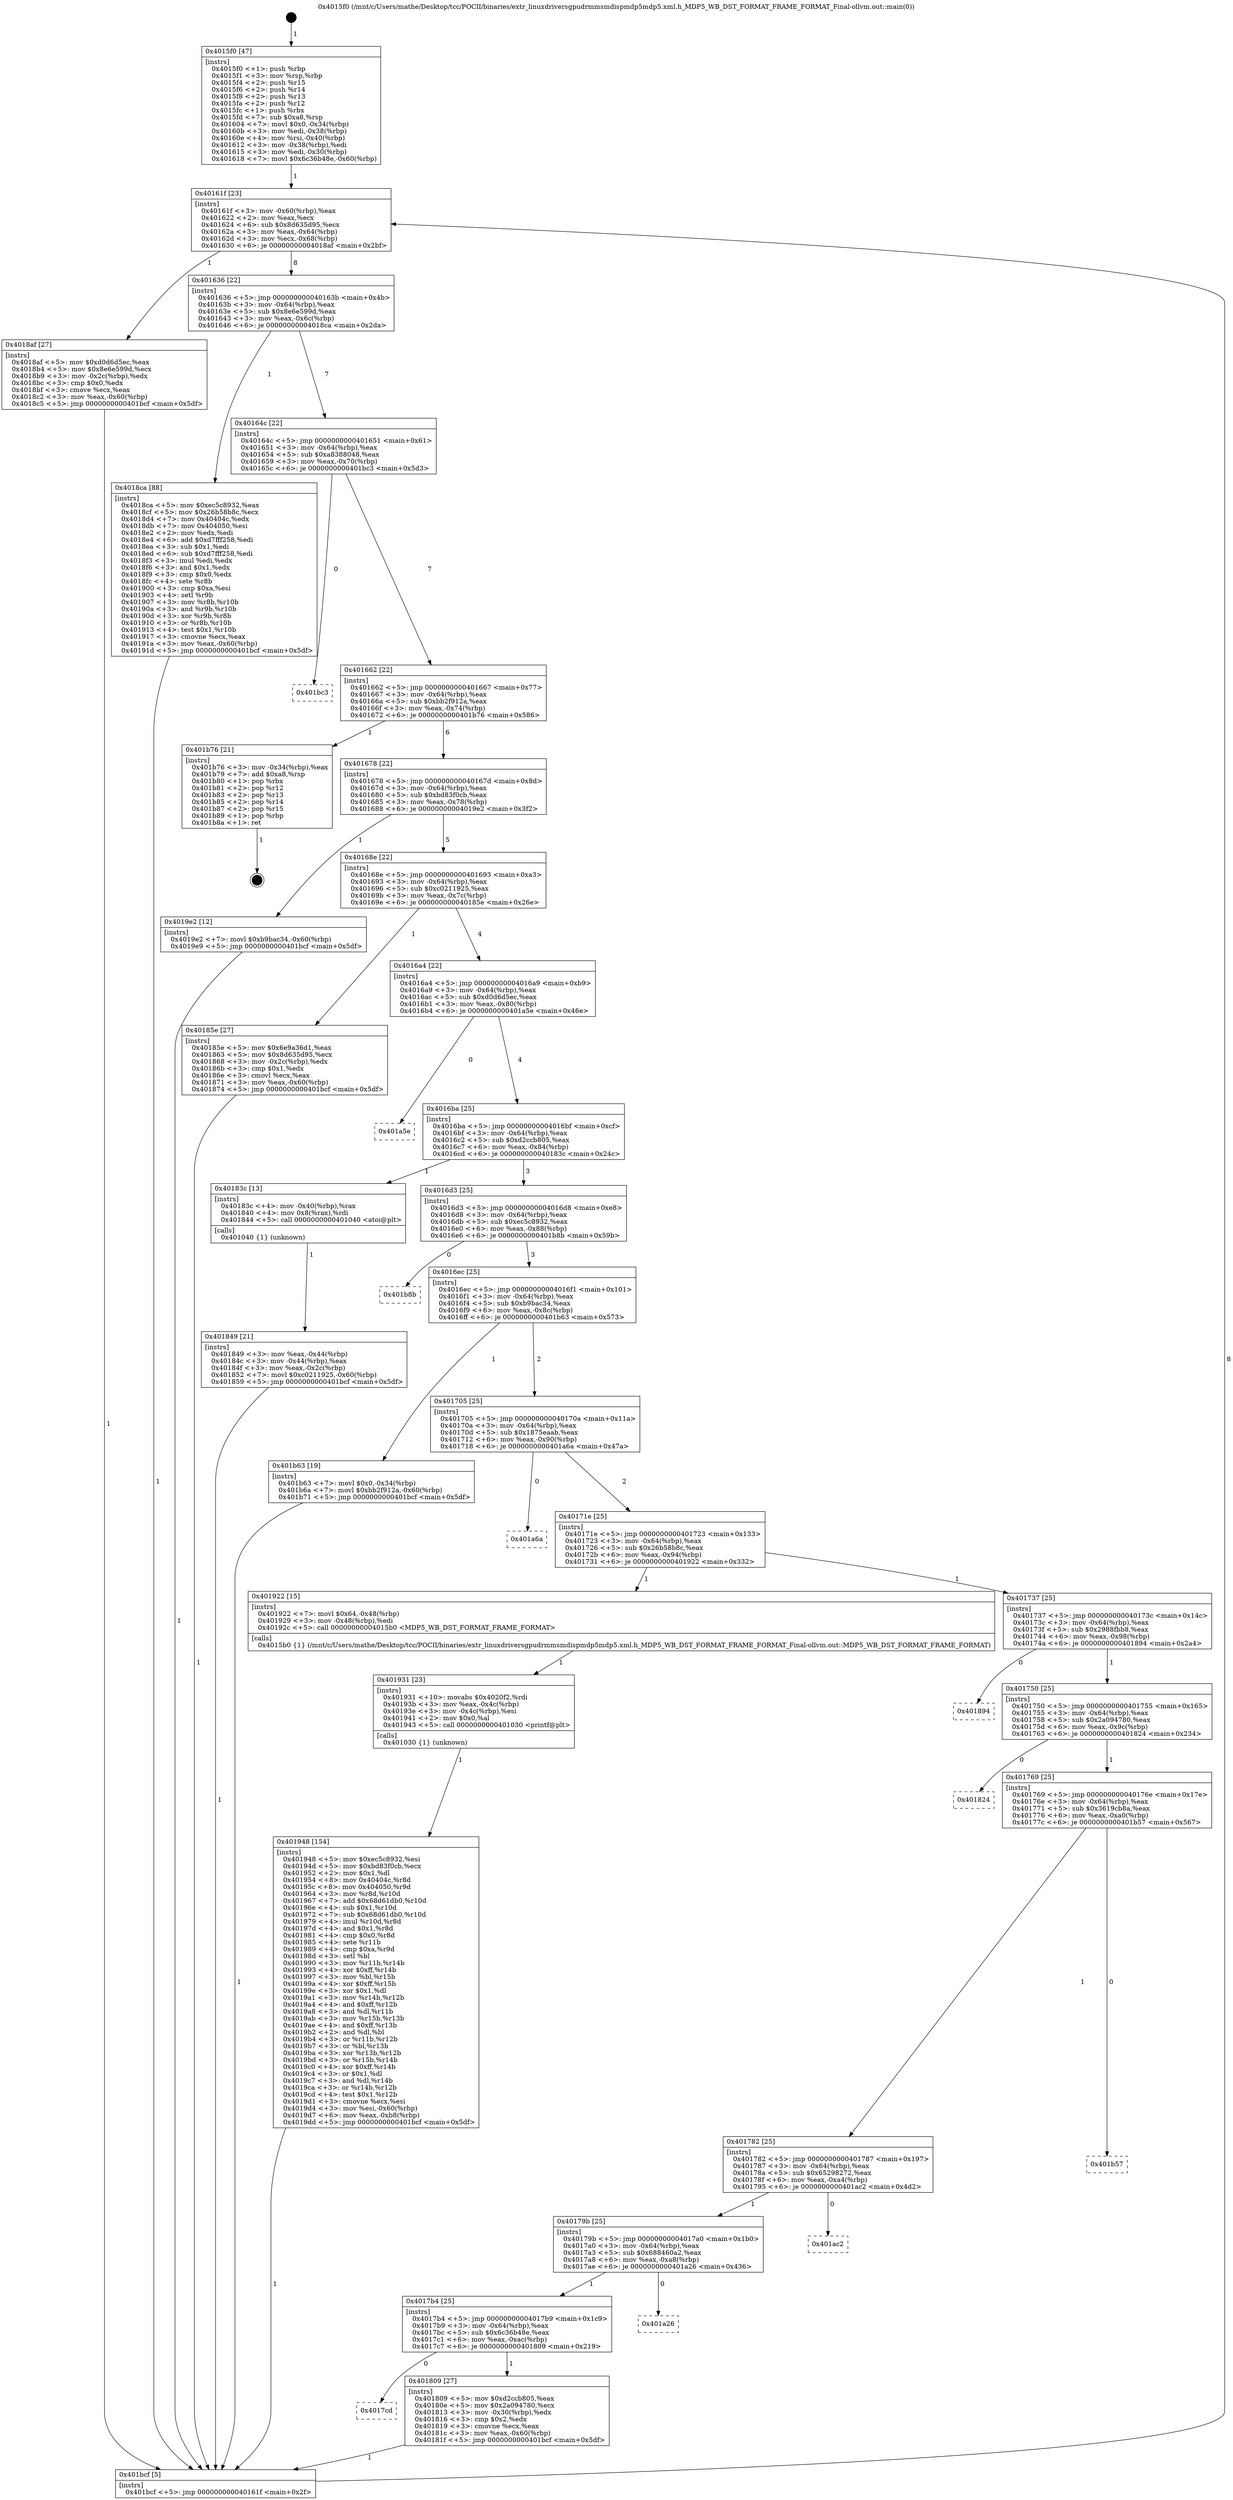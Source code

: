 digraph "0x4015f0" {
  label = "0x4015f0 (/mnt/c/Users/mathe/Desktop/tcc/POCII/binaries/extr_linuxdriversgpudrmmsmdispmdp5mdp5.xml.h_MDP5_WB_DST_FORMAT_FRAME_FORMAT_Final-ollvm.out::main(0))"
  labelloc = "t"
  node[shape=record]

  Entry [label="",width=0.3,height=0.3,shape=circle,fillcolor=black,style=filled]
  "0x40161f" [label="{
     0x40161f [23]\l
     | [instrs]\l
     &nbsp;&nbsp;0x40161f \<+3\>: mov -0x60(%rbp),%eax\l
     &nbsp;&nbsp;0x401622 \<+2\>: mov %eax,%ecx\l
     &nbsp;&nbsp;0x401624 \<+6\>: sub $0x8d635d95,%ecx\l
     &nbsp;&nbsp;0x40162a \<+3\>: mov %eax,-0x64(%rbp)\l
     &nbsp;&nbsp;0x40162d \<+3\>: mov %ecx,-0x68(%rbp)\l
     &nbsp;&nbsp;0x401630 \<+6\>: je 00000000004018af \<main+0x2bf\>\l
  }"]
  "0x4018af" [label="{
     0x4018af [27]\l
     | [instrs]\l
     &nbsp;&nbsp;0x4018af \<+5\>: mov $0xd0d6d5ec,%eax\l
     &nbsp;&nbsp;0x4018b4 \<+5\>: mov $0x8e6e599d,%ecx\l
     &nbsp;&nbsp;0x4018b9 \<+3\>: mov -0x2c(%rbp),%edx\l
     &nbsp;&nbsp;0x4018bc \<+3\>: cmp $0x0,%edx\l
     &nbsp;&nbsp;0x4018bf \<+3\>: cmove %ecx,%eax\l
     &nbsp;&nbsp;0x4018c2 \<+3\>: mov %eax,-0x60(%rbp)\l
     &nbsp;&nbsp;0x4018c5 \<+5\>: jmp 0000000000401bcf \<main+0x5df\>\l
  }"]
  "0x401636" [label="{
     0x401636 [22]\l
     | [instrs]\l
     &nbsp;&nbsp;0x401636 \<+5\>: jmp 000000000040163b \<main+0x4b\>\l
     &nbsp;&nbsp;0x40163b \<+3\>: mov -0x64(%rbp),%eax\l
     &nbsp;&nbsp;0x40163e \<+5\>: sub $0x8e6e599d,%eax\l
     &nbsp;&nbsp;0x401643 \<+3\>: mov %eax,-0x6c(%rbp)\l
     &nbsp;&nbsp;0x401646 \<+6\>: je 00000000004018ca \<main+0x2da\>\l
  }"]
  Exit [label="",width=0.3,height=0.3,shape=circle,fillcolor=black,style=filled,peripheries=2]
  "0x4018ca" [label="{
     0x4018ca [88]\l
     | [instrs]\l
     &nbsp;&nbsp;0x4018ca \<+5\>: mov $0xec5c8932,%eax\l
     &nbsp;&nbsp;0x4018cf \<+5\>: mov $0x26b58b8c,%ecx\l
     &nbsp;&nbsp;0x4018d4 \<+7\>: mov 0x40404c,%edx\l
     &nbsp;&nbsp;0x4018db \<+7\>: mov 0x404050,%esi\l
     &nbsp;&nbsp;0x4018e2 \<+2\>: mov %edx,%edi\l
     &nbsp;&nbsp;0x4018e4 \<+6\>: add $0xd7fff258,%edi\l
     &nbsp;&nbsp;0x4018ea \<+3\>: sub $0x1,%edi\l
     &nbsp;&nbsp;0x4018ed \<+6\>: sub $0xd7fff258,%edi\l
     &nbsp;&nbsp;0x4018f3 \<+3\>: imul %edi,%edx\l
     &nbsp;&nbsp;0x4018f6 \<+3\>: and $0x1,%edx\l
     &nbsp;&nbsp;0x4018f9 \<+3\>: cmp $0x0,%edx\l
     &nbsp;&nbsp;0x4018fc \<+4\>: sete %r8b\l
     &nbsp;&nbsp;0x401900 \<+3\>: cmp $0xa,%esi\l
     &nbsp;&nbsp;0x401903 \<+4\>: setl %r9b\l
     &nbsp;&nbsp;0x401907 \<+3\>: mov %r8b,%r10b\l
     &nbsp;&nbsp;0x40190a \<+3\>: and %r9b,%r10b\l
     &nbsp;&nbsp;0x40190d \<+3\>: xor %r9b,%r8b\l
     &nbsp;&nbsp;0x401910 \<+3\>: or %r8b,%r10b\l
     &nbsp;&nbsp;0x401913 \<+4\>: test $0x1,%r10b\l
     &nbsp;&nbsp;0x401917 \<+3\>: cmovne %ecx,%eax\l
     &nbsp;&nbsp;0x40191a \<+3\>: mov %eax,-0x60(%rbp)\l
     &nbsp;&nbsp;0x40191d \<+5\>: jmp 0000000000401bcf \<main+0x5df\>\l
  }"]
  "0x40164c" [label="{
     0x40164c [22]\l
     | [instrs]\l
     &nbsp;&nbsp;0x40164c \<+5\>: jmp 0000000000401651 \<main+0x61\>\l
     &nbsp;&nbsp;0x401651 \<+3\>: mov -0x64(%rbp),%eax\l
     &nbsp;&nbsp;0x401654 \<+5\>: sub $0xa8388048,%eax\l
     &nbsp;&nbsp;0x401659 \<+3\>: mov %eax,-0x70(%rbp)\l
     &nbsp;&nbsp;0x40165c \<+6\>: je 0000000000401bc3 \<main+0x5d3\>\l
  }"]
  "0x401948" [label="{
     0x401948 [154]\l
     | [instrs]\l
     &nbsp;&nbsp;0x401948 \<+5\>: mov $0xec5c8932,%esi\l
     &nbsp;&nbsp;0x40194d \<+5\>: mov $0xbd83f0cb,%ecx\l
     &nbsp;&nbsp;0x401952 \<+2\>: mov $0x1,%dl\l
     &nbsp;&nbsp;0x401954 \<+8\>: mov 0x40404c,%r8d\l
     &nbsp;&nbsp;0x40195c \<+8\>: mov 0x404050,%r9d\l
     &nbsp;&nbsp;0x401964 \<+3\>: mov %r8d,%r10d\l
     &nbsp;&nbsp;0x401967 \<+7\>: add $0x68d61db0,%r10d\l
     &nbsp;&nbsp;0x40196e \<+4\>: sub $0x1,%r10d\l
     &nbsp;&nbsp;0x401972 \<+7\>: sub $0x68d61db0,%r10d\l
     &nbsp;&nbsp;0x401979 \<+4\>: imul %r10d,%r8d\l
     &nbsp;&nbsp;0x40197d \<+4\>: and $0x1,%r8d\l
     &nbsp;&nbsp;0x401981 \<+4\>: cmp $0x0,%r8d\l
     &nbsp;&nbsp;0x401985 \<+4\>: sete %r11b\l
     &nbsp;&nbsp;0x401989 \<+4\>: cmp $0xa,%r9d\l
     &nbsp;&nbsp;0x40198d \<+3\>: setl %bl\l
     &nbsp;&nbsp;0x401990 \<+3\>: mov %r11b,%r14b\l
     &nbsp;&nbsp;0x401993 \<+4\>: xor $0xff,%r14b\l
     &nbsp;&nbsp;0x401997 \<+3\>: mov %bl,%r15b\l
     &nbsp;&nbsp;0x40199a \<+4\>: xor $0xff,%r15b\l
     &nbsp;&nbsp;0x40199e \<+3\>: xor $0x1,%dl\l
     &nbsp;&nbsp;0x4019a1 \<+3\>: mov %r14b,%r12b\l
     &nbsp;&nbsp;0x4019a4 \<+4\>: and $0xff,%r12b\l
     &nbsp;&nbsp;0x4019a8 \<+3\>: and %dl,%r11b\l
     &nbsp;&nbsp;0x4019ab \<+3\>: mov %r15b,%r13b\l
     &nbsp;&nbsp;0x4019ae \<+4\>: and $0xff,%r13b\l
     &nbsp;&nbsp;0x4019b2 \<+2\>: and %dl,%bl\l
     &nbsp;&nbsp;0x4019b4 \<+3\>: or %r11b,%r12b\l
     &nbsp;&nbsp;0x4019b7 \<+3\>: or %bl,%r13b\l
     &nbsp;&nbsp;0x4019ba \<+3\>: xor %r13b,%r12b\l
     &nbsp;&nbsp;0x4019bd \<+3\>: or %r15b,%r14b\l
     &nbsp;&nbsp;0x4019c0 \<+4\>: xor $0xff,%r14b\l
     &nbsp;&nbsp;0x4019c4 \<+3\>: or $0x1,%dl\l
     &nbsp;&nbsp;0x4019c7 \<+3\>: and %dl,%r14b\l
     &nbsp;&nbsp;0x4019ca \<+3\>: or %r14b,%r12b\l
     &nbsp;&nbsp;0x4019cd \<+4\>: test $0x1,%r12b\l
     &nbsp;&nbsp;0x4019d1 \<+3\>: cmovne %ecx,%esi\l
     &nbsp;&nbsp;0x4019d4 \<+3\>: mov %esi,-0x60(%rbp)\l
     &nbsp;&nbsp;0x4019d7 \<+6\>: mov %eax,-0xb8(%rbp)\l
     &nbsp;&nbsp;0x4019dd \<+5\>: jmp 0000000000401bcf \<main+0x5df\>\l
  }"]
  "0x401bc3" [label="{
     0x401bc3\l
  }", style=dashed]
  "0x401662" [label="{
     0x401662 [22]\l
     | [instrs]\l
     &nbsp;&nbsp;0x401662 \<+5\>: jmp 0000000000401667 \<main+0x77\>\l
     &nbsp;&nbsp;0x401667 \<+3\>: mov -0x64(%rbp),%eax\l
     &nbsp;&nbsp;0x40166a \<+5\>: sub $0xbb2f912a,%eax\l
     &nbsp;&nbsp;0x40166f \<+3\>: mov %eax,-0x74(%rbp)\l
     &nbsp;&nbsp;0x401672 \<+6\>: je 0000000000401b76 \<main+0x586\>\l
  }"]
  "0x401931" [label="{
     0x401931 [23]\l
     | [instrs]\l
     &nbsp;&nbsp;0x401931 \<+10\>: movabs $0x4020f2,%rdi\l
     &nbsp;&nbsp;0x40193b \<+3\>: mov %eax,-0x4c(%rbp)\l
     &nbsp;&nbsp;0x40193e \<+3\>: mov -0x4c(%rbp),%esi\l
     &nbsp;&nbsp;0x401941 \<+2\>: mov $0x0,%al\l
     &nbsp;&nbsp;0x401943 \<+5\>: call 0000000000401030 \<printf@plt\>\l
     | [calls]\l
     &nbsp;&nbsp;0x401030 \{1\} (unknown)\l
  }"]
  "0x401b76" [label="{
     0x401b76 [21]\l
     | [instrs]\l
     &nbsp;&nbsp;0x401b76 \<+3\>: mov -0x34(%rbp),%eax\l
     &nbsp;&nbsp;0x401b79 \<+7\>: add $0xa8,%rsp\l
     &nbsp;&nbsp;0x401b80 \<+1\>: pop %rbx\l
     &nbsp;&nbsp;0x401b81 \<+2\>: pop %r12\l
     &nbsp;&nbsp;0x401b83 \<+2\>: pop %r13\l
     &nbsp;&nbsp;0x401b85 \<+2\>: pop %r14\l
     &nbsp;&nbsp;0x401b87 \<+2\>: pop %r15\l
     &nbsp;&nbsp;0x401b89 \<+1\>: pop %rbp\l
     &nbsp;&nbsp;0x401b8a \<+1\>: ret\l
  }"]
  "0x401678" [label="{
     0x401678 [22]\l
     | [instrs]\l
     &nbsp;&nbsp;0x401678 \<+5\>: jmp 000000000040167d \<main+0x8d\>\l
     &nbsp;&nbsp;0x40167d \<+3\>: mov -0x64(%rbp),%eax\l
     &nbsp;&nbsp;0x401680 \<+5\>: sub $0xbd83f0cb,%eax\l
     &nbsp;&nbsp;0x401685 \<+3\>: mov %eax,-0x78(%rbp)\l
     &nbsp;&nbsp;0x401688 \<+6\>: je 00000000004019e2 \<main+0x3f2\>\l
  }"]
  "0x401849" [label="{
     0x401849 [21]\l
     | [instrs]\l
     &nbsp;&nbsp;0x401849 \<+3\>: mov %eax,-0x44(%rbp)\l
     &nbsp;&nbsp;0x40184c \<+3\>: mov -0x44(%rbp),%eax\l
     &nbsp;&nbsp;0x40184f \<+3\>: mov %eax,-0x2c(%rbp)\l
     &nbsp;&nbsp;0x401852 \<+7\>: movl $0xc0211925,-0x60(%rbp)\l
     &nbsp;&nbsp;0x401859 \<+5\>: jmp 0000000000401bcf \<main+0x5df\>\l
  }"]
  "0x4019e2" [label="{
     0x4019e2 [12]\l
     | [instrs]\l
     &nbsp;&nbsp;0x4019e2 \<+7\>: movl $0xb9bac34,-0x60(%rbp)\l
     &nbsp;&nbsp;0x4019e9 \<+5\>: jmp 0000000000401bcf \<main+0x5df\>\l
  }"]
  "0x40168e" [label="{
     0x40168e [22]\l
     | [instrs]\l
     &nbsp;&nbsp;0x40168e \<+5\>: jmp 0000000000401693 \<main+0xa3\>\l
     &nbsp;&nbsp;0x401693 \<+3\>: mov -0x64(%rbp),%eax\l
     &nbsp;&nbsp;0x401696 \<+5\>: sub $0xc0211925,%eax\l
     &nbsp;&nbsp;0x40169b \<+3\>: mov %eax,-0x7c(%rbp)\l
     &nbsp;&nbsp;0x40169e \<+6\>: je 000000000040185e \<main+0x26e\>\l
  }"]
  "0x4015f0" [label="{
     0x4015f0 [47]\l
     | [instrs]\l
     &nbsp;&nbsp;0x4015f0 \<+1\>: push %rbp\l
     &nbsp;&nbsp;0x4015f1 \<+3\>: mov %rsp,%rbp\l
     &nbsp;&nbsp;0x4015f4 \<+2\>: push %r15\l
     &nbsp;&nbsp;0x4015f6 \<+2\>: push %r14\l
     &nbsp;&nbsp;0x4015f8 \<+2\>: push %r13\l
     &nbsp;&nbsp;0x4015fa \<+2\>: push %r12\l
     &nbsp;&nbsp;0x4015fc \<+1\>: push %rbx\l
     &nbsp;&nbsp;0x4015fd \<+7\>: sub $0xa8,%rsp\l
     &nbsp;&nbsp;0x401604 \<+7\>: movl $0x0,-0x34(%rbp)\l
     &nbsp;&nbsp;0x40160b \<+3\>: mov %edi,-0x38(%rbp)\l
     &nbsp;&nbsp;0x40160e \<+4\>: mov %rsi,-0x40(%rbp)\l
     &nbsp;&nbsp;0x401612 \<+3\>: mov -0x38(%rbp),%edi\l
     &nbsp;&nbsp;0x401615 \<+3\>: mov %edi,-0x30(%rbp)\l
     &nbsp;&nbsp;0x401618 \<+7\>: movl $0x6c36b48e,-0x60(%rbp)\l
  }"]
  "0x40185e" [label="{
     0x40185e [27]\l
     | [instrs]\l
     &nbsp;&nbsp;0x40185e \<+5\>: mov $0x6e9a36d1,%eax\l
     &nbsp;&nbsp;0x401863 \<+5\>: mov $0x8d635d95,%ecx\l
     &nbsp;&nbsp;0x401868 \<+3\>: mov -0x2c(%rbp),%edx\l
     &nbsp;&nbsp;0x40186b \<+3\>: cmp $0x1,%edx\l
     &nbsp;&nbsp;0x40186e \<+3\>: cmovl %ecx,%eax\l
     &nbsp;&nbsp;0x401871 \<+3\>: mov %eax,-0x60(%rbp)\l
     &nbsp;&nbsp;0x401874 \<+5\>: jmp 0000000000401bcf \<main+0x5df\>\l
  }"]
  "0x4016a4" [label="{
     0x4016a4 [22]\l
     | [instrs]\l
     &nbsp;&nbsp;0x4016a4 \<+5\>: jmp 00000000004016a9 \<main+0xb9\>\l
     &nbsp;&nbsp;0x4016a9 \<+3\>: mov -0x64(%rbp),%eax\l
     &nbsp;&nbsp;0x4016ac \<+5\>: sub $0xd0d6d5ec,%eax\l
     &nbsp;&nbsp;0x4016b1 \<+3\>: mov %eax,-0x80(%rbp)\l
     &nbsp;&nbsp;0x4016b4 \<+6\>: je 0000000000401a5e \<main+0x46e\>\l
  }"]
  "0x401bcf" [label="{
     0x401bcf [5]\l
     | [instrs]\l
     &nbsp;&nbsp;0x401bcf \<+5\>: jmp 000000000040161f \<main+0x2f\>\l
  }"]
  "0x401a5e" [label="{
     0x401a5e\l
  }", style=dashed]
  "0x4016ba" [label="{
     0x4016ba [25]\l
     | [instrs]\l
     &nbsp;&nbsp;0x4016ba \<+5\>: jmp 00000000004016bf \<main+0xcf\>\l
     &nbsp;&nbsp;0x4016bf \<+3\>: mov -0x64(%rbp),%eax\l
     &nbsp;&nbsp;0x4016c2 \<+5\>: sub $0xd2ccb805,%eax\l
     &nbsp;&nbsp;0x4016c7 \<+6\>: mov %eax,-0x84(%rbp)\l
     &nbsp;&nbsp;0x4016cd \<+6\>: je 000000000040183c \<main+0x24c\>\l
  }"]
  "0x4017cd" [label="{
     0x4017cd\l
  }", style=dashed]
  "0x40183c" [label="{
     0x40183c [13]\l
     | [instrs]\l
     &nbsp;&nbsp;0x40183c \<+4\>: mov -0x40(%rbp),%rax\l
     &nbsp;&nbsp;0x401840 \<+4\>: mov 0x8(%rax),%rdi\l
     &nbsp;&nbsp;0x401844 \<+5\>: call 0000000000401040 \<atoi@plt\>\l
     | [calls]\l
     &nbsp;&nbsp;0x401040 \{1\} (unknown)\l
  }"]
  "0x4016d3" [label="{
     0x4016d3 [25]\l
     | [instrs]\l
     &nbsp;&nbsp;0x4016d3 \<+5\>: jmp 00000000004016d8 \<main+0xe8\>\l
     &nbsp;&nbsp;0x4016d8 \<+3\>: mov -0x64(%rbp),%eax\l
     &nbsp;&nbsp;0x4016db \<+5\>: sub $0xec5c8932,%eax\l
     &nbsp;&nbsp;0x4016e0 \<+6\>: mov %eax,-0x88(%rbp)\l
     &nbsp;&nbsp;0x4016e6 \<+6\>: je 0000000000401b8b \<main+0x59b\>\l
  }"]
  "0x401809" [label="{
     0x401809 [27]\l
     | [instrs]\l
     &nbsp;&nbsp;0x401809 \<+5\>: mov $0xd2ccb805,%eax\l
     &nbsp;&nbsp;0x40180e \<+5\>: mov $0x2a094780,%ecx\l
     &nbsp;&nbsp;0x401813 \<+3\>: mov -0x30(%rbp),%edx\l
     &nbsp;&nbsp;0x401816 \<+3\>: cmp $0x2,%edx\l
     &nbsp;&nbsp;0x401819 \<+3\>: cmovne %ecx,%eax\l
     &nbsp;&nbsp;0x40181c \<+3\>: mov %eax,-0x60(%rbp)\l
     &nbsp;&nbsp;0x40181f \<+5\>: jmp 0000000000401bcf \<main+0x5df\>\l
  }"]
  "0x401b8b" [label="{
     0x401b8b\l
  }", style=dashed]
  "0x4016ec" [label="{
     0x4016ec [25]\l
     | [instrs]\l
     &nbsp;&nbsp;0x4016ec \<+5\>: jmp 00000000004016f1 \<main+0x101\>\l
     &nbsp;&nbsp;0x4016f1 \<+3\>: mov -0x64(%rbp),%eax\l
     &nbsp;&nbsp;0x4016f4 \<+5\>: sub $0xb9bac34,%eax\l
     &nbsp;&nbsp;0x4016f9 \<+6\>: mov %eax,-0x8c(%rbp)\l
     &nbsp;&nbsp;0x4016ff \<+6\>: je 0000000000401b63 \<main+0x573\>\l
  }"]
  "0x4017b4" [label="{
     0x4017b4 [25]\l
     | [instrs]\l
     &nbsp;&nbsp;0x4017b4 \<+5\>: jmp 00000000004017b9 \<main+0x1c9\>\l
     &nbsp;&nbsp;0x4017b9 \<+3\>: mov -0x64(%rbp),%eax\l
     &nbsp;&nbsp;0x4017bc \<+5\>: sub $0x6c36b48e,%eax\l
     &nbsp;&nbsp;0x4017c1 \<+6\>: mov %eax,-0xac(%rbp)\l
     &nbsp;&nbsp;0x4017c7 \<+6\>: je 0000000000401809 \<main+0x219\>\l
  }"]
  "0x401b63" [label="{
     0x401b63 [19]\l
     | [instrs]\l
     &nbsp;&nbsp;0x401b63 \<+7\>: movl $0x0,-0x34(%rbp)\l
     &nbsp;&nbsp;0x401b6a \<+7\>: movl $0xbb2f912a,-0x60(%rbp)\l
     &nbsp;&nbsp;0x401b71 \<+5\>: jmp 0000000000401bcf \<main+0x5df\>\l
  }"]
  "0x401705" [label="{
     0x401705 [25]\l
     | [instrs]\l
     &nbsp;&nbsp;0x401705 \<+5\>: jmp 000000000040170a \<main+0x11a\>\l
     &nbsp;&nbsp;0x40170a \<+3\>: mov -0x64(%rbp),%eax\l
     &nbsp;&nbsp;0x40170d \<+5\>: sub $0x1875eaab,%eax\l
     &nbsp;&nbsp;0x401712 \<+6\>: mov %eax,-0x90(%rbp)\l
     &nbsp;&nbsp;0x401718 \<+6\>: je 0000000000401a6a \<main+0x47a\>\l
  }"]
  "0x401a26" [label="{
     0x401a26\l
  }", style=dashed]
  "0x401a6a" [label="{
     0x401a6a\l
  }", style=dashed]
  "0x40171e" [label="{
     0x40171e [25]\l
     | [instrs]\l
     &nbsp;&nbsp;0x40171e \<+5\>: jmp 0000000000401723 \<main+0x133\>\l
     &nbsp;&nbsp;0x401723 \<+3\>: mov -0x64(%rbp),%eax\l
     &nbsp;&nbsp;0x401726 \<+5\>: sub $0x26b58b8c,%eax\l
     &nbsp;&nbsp;0x40172b \<+6\>: mov %eax,-0x94(%rbp)\l
     &nbsp;&nbsp;0x401731 \<+6\>: je 0000000000401922 \<main+0x332\>\l
  }"]
  "0x40179b" [label="{
     0x40179b [25]\l
     | [instrs]\l
     &nbsp;&nbsp;0x40179b \<+5\>: jmp 00000000004017a0 \<main+0x1b0\>\l
     &nbsp;&nbsp;0x4017a0 \<+3\>: mov -0x64(%rbp),%eax\l
     &nbsp;&nbsp;0x4017a3 \<+5\>: sub $0x688460a2,%eax\l
     &nbsp;&nbsp;0x4017a8 \<+6\>: mov %eax,-0xa8(%rbp)\l
     &nbsp;&nbsp;0x4017ae \<+6\>: je 0000000000401a26 \<main+0x436\>\l
  }"]
  "0x401922" [label="{
     0x401922 [15]\l
     | [instrs]\l
     &nbsp;&nbsp;0x401922 \<+7\>: movl $0x64,-0x48(%rbp)\l
     &nbsp;&nbsp;0x401929 \<+3\>: mov -0x48(%rbp),%edi\l
     &nbsp;&nbsp;0x40192c \<+5\>: call 00000000004015b0 \<MDP5_WB_DST_FORMAT_FRAME_FORMAT\>\l
     | [calls]\l
     &nbsp;&nbsp;0x4015b0 \{1\} (/mnt/c/Users/mathe/Desktop/tcc/POCII/binaries/extr_linuxdriversgpudrmmsmdispmdp5mdp5.xml.h_MDP5_WB_DST_FORMAT_FRAME_FORMAT_Final-ollvm.out::MDP5_WB_DST_FORMAT_FRAME_FORMAT)\l
  }"]
  "0x401737" [label="{
     0x401737 [25]\l
     | [instrs]\l
     &nbsp;&nbsp;0x401737 \<+5\>: jmp 000000000040173c \<main+0x14c\>\l
     &nbsp;&nbsp;0x40173c \<+3\>: mov -0x64(%rbp),%eax\l
     &nbsp;&nbsp;0x40173f \<+5\>: sub $0x2988fbb8,%eax\l
     &nbsp;&nbsp;0x401744 \<+6\>: mov %eax,-0x98(%rbp)\l
     &nbsp;&nbsp;0x40174a \<+6\>: je 0000000000401894 \<main+0x2a4\>\l
  }"]
  "0x401ac2" [label="{
     0x401ac2\l
  }", style=dashed]
  "0x401894" [label="{
     0x401894\l
  }", style=dashed]
  "0x401750" [label="{
     0x401750 [25]\l
     | [instrs]\l
     &nbsp;&nbsp;0x401750 \<+5\>: jmp 0000000000401755 \<main+0x165\>\l
     &nbsp;&nbsp;0x401755 \<+3\>: mov -0x64(%rbp),%eax\l
     &nbsp;&nbsp;0x401758 \<+5\>: sub $0x2a094780,%eax\l
     &nbsp;&nbsp;0x40175d \<+6\>: mov %eax,-0x9c(%rbp)\l
     &nbsp;&nbsp;0x401763 \<+6\>: je 0000000000401824 \<main+0x234\>\l
  }"]
  "0x401782" [label="{
     0x401782 [25]\l
     | [instrs]\l
     &nbsp;&nbsp;0x401782 \<+5\>: jmp 0000000000401787 \<main+0x197\>\l
     &nbsp;&nbsp;0x401787 \<+3\>: mov -0x64(%rbp),%eax\l
     &nbsp;&nbsp;0x40178a \<+5\>: sub $0x65298272,%eax\l
     &nbsp;&nbsp;0x40178f \<+6\>: mov %eax,-0xa4(%rbp)\l
     &nbsp;&nbsp;0x401795 \<+6\>: je 0000000000401ac2 \<main+0x4d2\>\l
  }"]
  "0x401824" [label="{
     0x401824\l
  }", style=dashed]
  "0x401769" [label="{
     0x401769 [25]\l
     | [instrs]\l
     &nbsp;&nbsp;0x401769 \<+5\>: jmp 000000000040176e \<main+0x17e\>\l
     &nbsp;&nbsp;0x40176e \<+3\>: mov -0x64(%rbp),%eax\l
     &nbsp;&nbsp;0x401771 \<+5\>: sub $0x3619cb8a,%eax\l
     &nbsp;&nbsp;0x401776 \<+6\>: mov %eax,-0xa0(%rbp)\l
     &nbsp;&nbsp;0x40177c \<+6\>: je 0000000000401b57 \<main+0x567\>\l
  }"]
  "0x401b57" [label="{
     0x401b57\l
  }", style=dashed]
  Entry -> "0x4015f0" [label=" 1"]
  "0x40161f" -> "0x4018af" [label=" 1"]
  "0x40161f" -> "0x401636" [label=" 8"]
  "0x401b76" -> Exit [label=" 1"]
  "0x401636" -> "0x4018ca" [label=" 1"]
  "0x401636" -> "0x40164c" [label=" 7"]
  "0x401b63" -> "0x401bcf" [label=" 1"]
  "0x40164c" -> "0x401bc3" [label=" 0"]
  "0x40164c" -> "0x401662" [label=" 7"]
  "0x4019e2" -> "0x401bcf" [label=" 1"]
  "0x401662" -> "0x401b76" [label=" 1"]
  "0x401662" -> "0x401678" [label=" 6"]
  "0x401948" -> "0x401bcf" [label=" 1"]
  "0x401678" -> "0x4019e2" [label=" 1"]
  "0x401678" -> "0x40168e" [label=" 5"]
  "0x401931" -> "0x401948" [label=" 1"]
  "0x40168e" -> "0x40185e" [label=" 1"]
  "0x40168e" -> "0x4016a4" [label=" 4"]
  "0x401922" -> "0x401931" [label=" 1"]
  "0x4016a4" -> "0x401a5e" [label=" 0"]
  "0x4016a4" -> "0x4016ba" [label=" 4"]
  "0x4018ca" -> "0x401bcf" [label=" 1"]
  "0x4016ba" -> "0x40183c" [label=" 1"]
  "0x4016ba" -> "0x4016d3" [label=" 3"]
  "0x4018af" -> "0x401bcf" [label=" 1"]
  "0x4016d3" -> "0x401b8b" [label=" 0"]
  "0x4016d3" -> "0x4016ec" [label=" 3"]
  "0x40185e" -> "0x401bcf" [label=" 1"]
  "0x4016ec" -> "0x401b63" [label=" 1"]
  "0x4016ec" -> "0x401705" [label=" 2"]
  "0x40183c" -> "0x401849" [label=" 1"]
  "0x401705" -> "0x401a6a" [label=" 0"]
  "0x401705" -> "0x40171e" [label=" 2"]
  "0x401bcf" -> "0x40161f" [label=" 8"]
  "0x40171e" -> "0x401922" [label=" 1"]
  "0x40171e" -> "0x401737" [label=" 1"]
  "0x401809" -> "0x401bcf" [label=" 1"]
  "0x401737" -> "0x401894" [label=" 0"]
  "0x401737" -> "0x401750" [label=" 1"]
  "0x4017b4" -> "0x4017cd" [label=" 0"]
  "0x401750" -> "0x401824" [label=" 0"]
  "0x401750" -> "0x401769" [label=" 1"]
  "0x401849" -> "0x401bcf" [label=" 1"]
  "0x401769" -> "0x401b57" [label=" 0"]
  "0x401769" -> "0x401782" [label=" 1"]
  "0x4017b4" -> "0x401809" [label=" 1"]
  "0x401782" -> "0x401ac2" [label=" 0"]
  "0x401782" -> "0x40179b" [label=" 1"]
  "0x4015f0" -> "0x40161f" [label=" 1"]
  "0x40179b" -> "0x401a26" [label=" 0"]
  "0x40179b" -> "0x4017b4" [label=" 1"]
}
